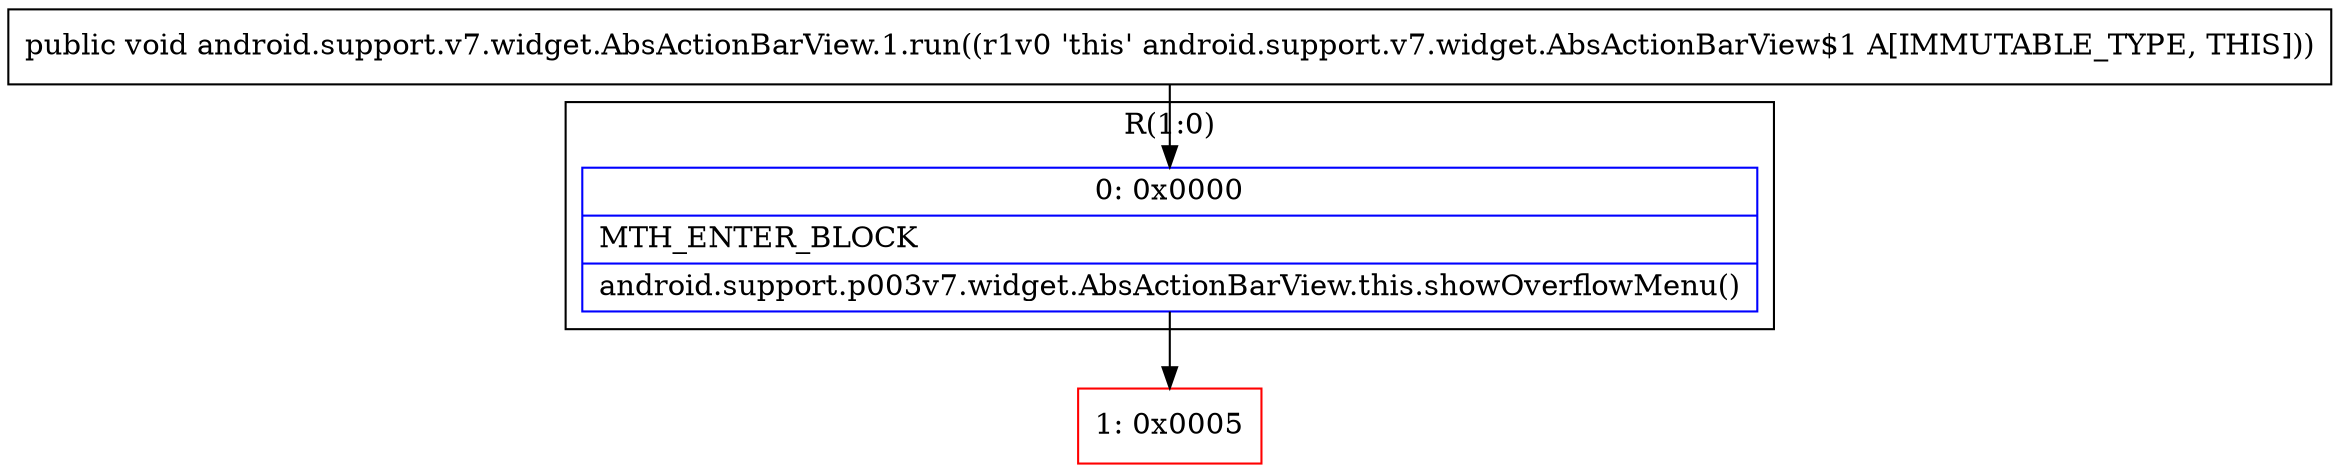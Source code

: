 digraph "CFG forandroid.support.v7.widget.AbsActionBarView.1.run()V" {
subgraph cluster_Region_1215830466 {
label = "R(1:0)";
node [shape=record,color=blue];
Node_0 [shape=record,label="{0\:\ 0x0000|MTH_ENTER_BLOCK\l|android.support.p003v7.widget.AbsActionBarView.this.showOverflowMenu()\l}"];
}
Node_1 [shape=record,color=red,label="{1\:\ 0x0005}"];
MethodNode[shape=record,label="{public void android.support.v7.widget.AbsActionBarView.1.run((r1v0 'this' android.support.v7.widget.AbsActionBarView$1 A[IMMUTABLE_TYPE, THIS])) }"];
MethodNode -> Node_0;
Node_0 -> Node_1;
}

